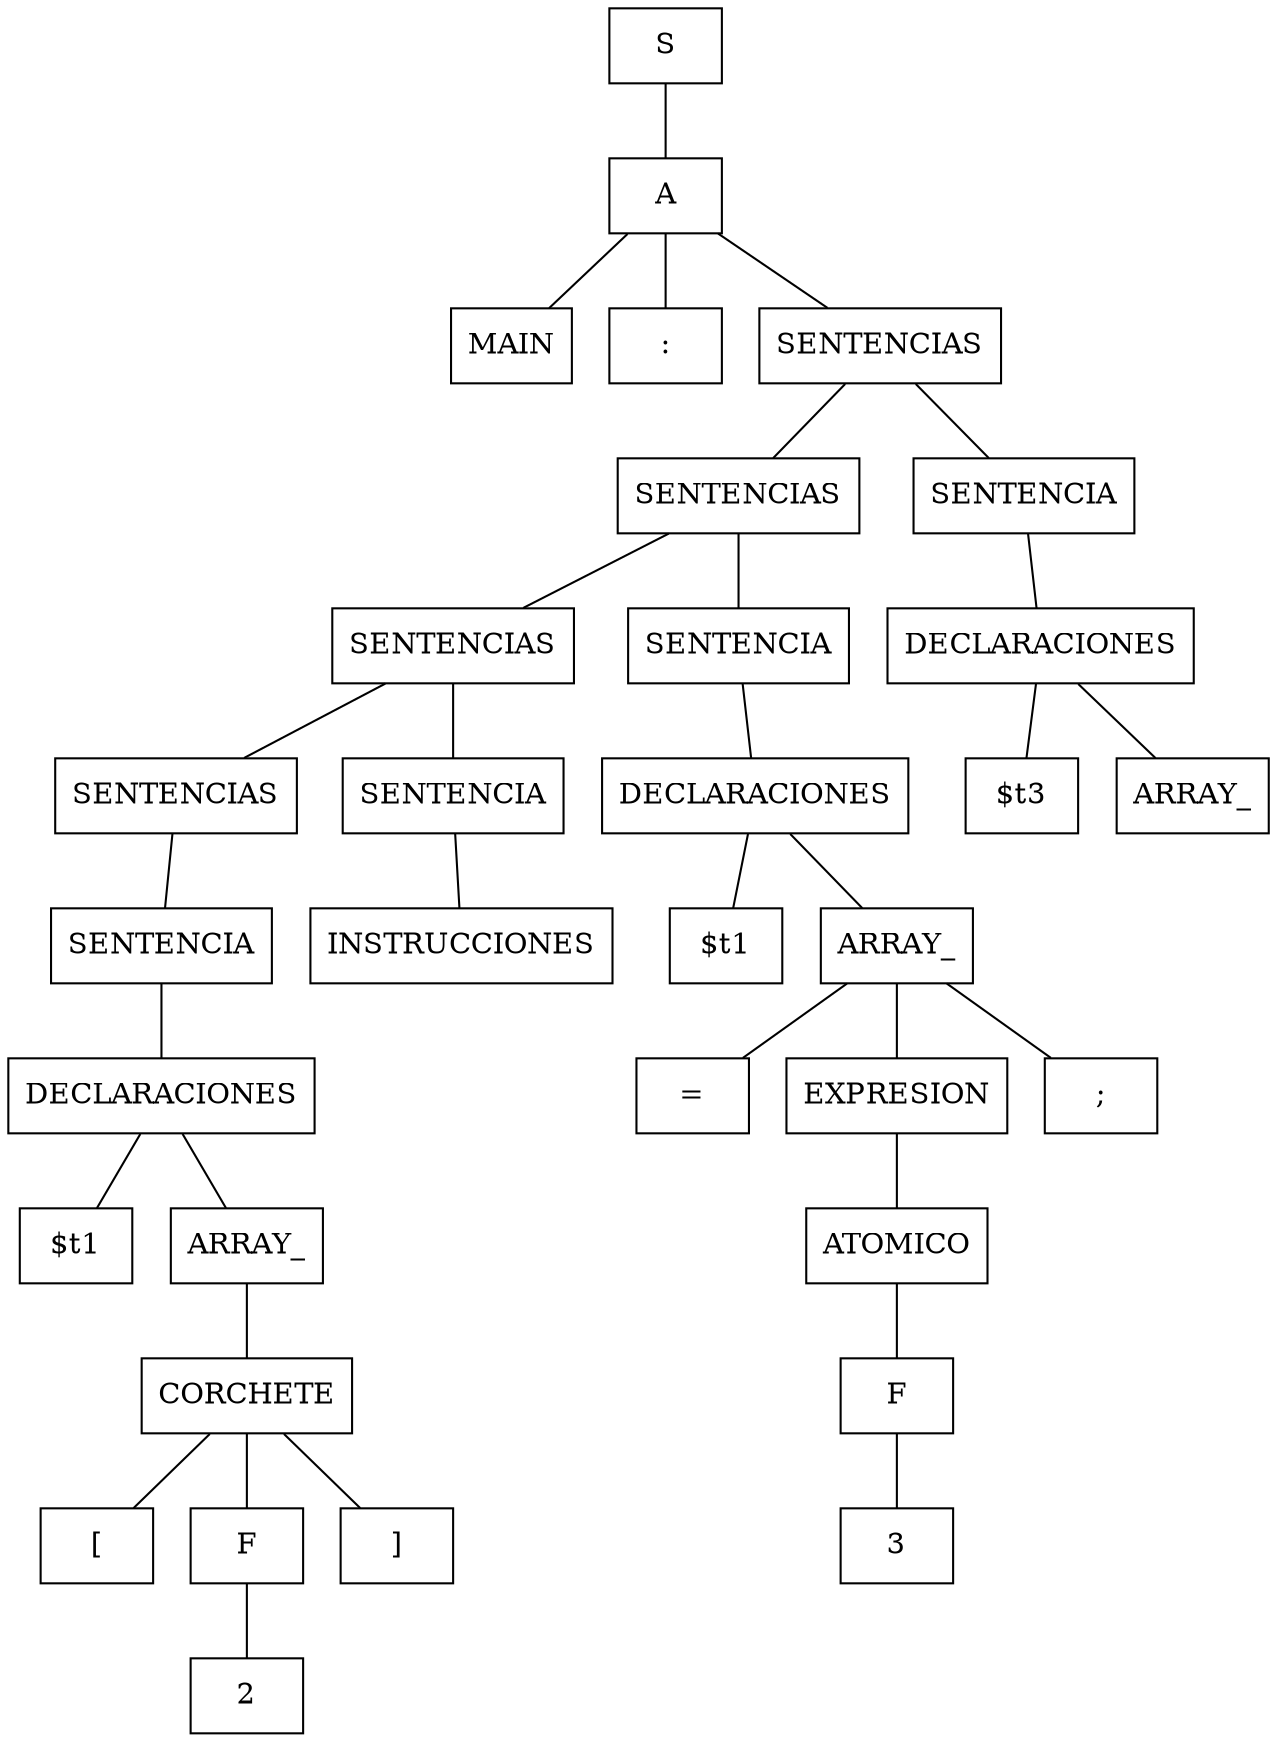 graph ""{ node [shape=box];

n001;
n001 [label="2"] ;
n002;
n002 [label="["] ;
n003 [label="F"] ;
n003 -- n001;
n004 [label="]"] ;
n005 [label="CORCHETE"] ;
n005 -- n002;
n005 -- n003;
n005 -- n004;
n007 [label="$t1"] ;
n008 [label="ARRAY_"] ;
n008 -- n005;
n0010 [label="DECLARACIONES"] ;
n0010 -- n007;
n0010 -- n008;
n0012 [label="SENTENCIA"] ;
n0012 -- n0010;
n0014 [label="INSTRUCCIONES"] ;
n0016 [label="SENTENCIAS"] ;
n0016 -- n0012;
n0017 [label="SENTENCIA"] ;
n0017 -- n0014;
n0018;
n0018 [label="3"] ;
n0019;
n0019 [label="F"] ;
n0019 -- n0018;
n0020;
n0020 [label="ATOMICO"] ;
n0020 -- n0019;
n0021 [label="="] ;
n0022 [label="EXPRESION"] ;
n0022 -- n0020;
n0023 [label=";"] ;
n0025 [label="$t1"] ;
n0026 [label="ARRAY_"] ;
n0026 -- n0021;
n0026 -- n0022;
n0026 -- n0023;
n0028 [label="DECLARACIONES"] ;
n0028 -- n0025;
n0028 -- n0026;
n0030 [label="SENTENCIAS"] ;
n0030 -- n0016;
n0030 -- n0017;
n0031 [label="SENTENCIA"] ;
n0031 -- n0028;
n0033 [label="$t3"] ;
n0034 [label="ARRAY_"] ;
n0036 [label="DECLARACIONES"] ;
n0036 -- n0033;
n0036 -- n0034;
n0038 [label="SENTENCIAS"] ;
n0038 -- n0030;
n0038 -- n0031;
n0039 [label="SENTENCIA"] ;
n0039 -- n0036;
n0041 [label="MAIN"] ;
n0042 [label=":"] ;
n0043 [label="SENTENCIAS"] ;
n0043 -- n0038;
n0043 -- n0039;
n0044 [label="A"] ;
n0044 -- n0041;
n0044 -- n0042;
n0044 -- n0043;
n0045 [label="S"] ;
n0045 -- n0044;
}